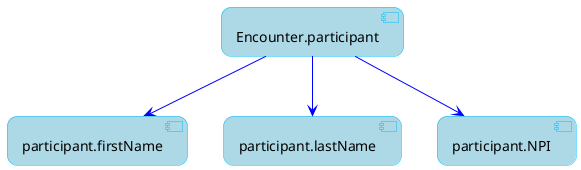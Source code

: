 @startuml
skinparam usecase {
backgroundColor DeepSkyBlue
BorderColor DarkSlateGray
ArrowColor Blue
}

skinparam Note {
BackgroundColor LightBlue
BorderColor Blue
}

skinparam roundcorner 20

skinparam Component {
FontName Arial
Style awesome
BorderColor DeepSkyBlue
BackgroundColor LightBlue
}

[Encounter.participant]
[participant.firstName]
[participant.lastName]
[participant.NPI]
[Encounter.participant] --> [participant.firstName]
[Encounter.participant] --> [participant.lastName]
[Encounter.participant] --> [participant.NPI]
@enduml